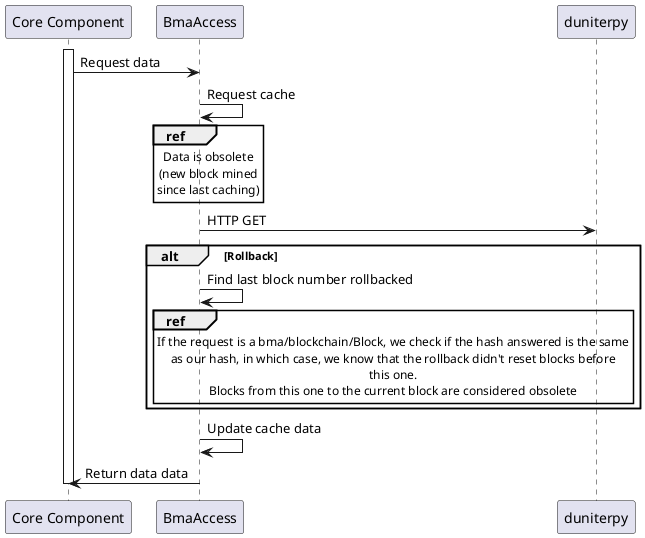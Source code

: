@startuml

activate "Core Component"
"Core Component" -> BmaAccess : Request data
BmaAccess -> BmaAccess : Request cache
ref over BmaAccess
    Data is obsolete
    (new block mined
    since last caching)
end ref
BmaAccess -> duniterpy : HTTP GET
alt Rollback
BmaAccess -> BmaAccess : Find last block number rollbacked
ref over BmaAccess
    If the request is a bma/blockchain/Block, we check if the hash answered is the same
    as our hash, in which case, we know that the rollback didn't reset blocks before
    this one.
    Blocks from this one to the current block are considered obsolete
end ref
end
BmaAccess -> BmaAccess : Update cache data

"Core Component" <- BmaAccess : Return data data
deactivate "Core Component"


@enduml